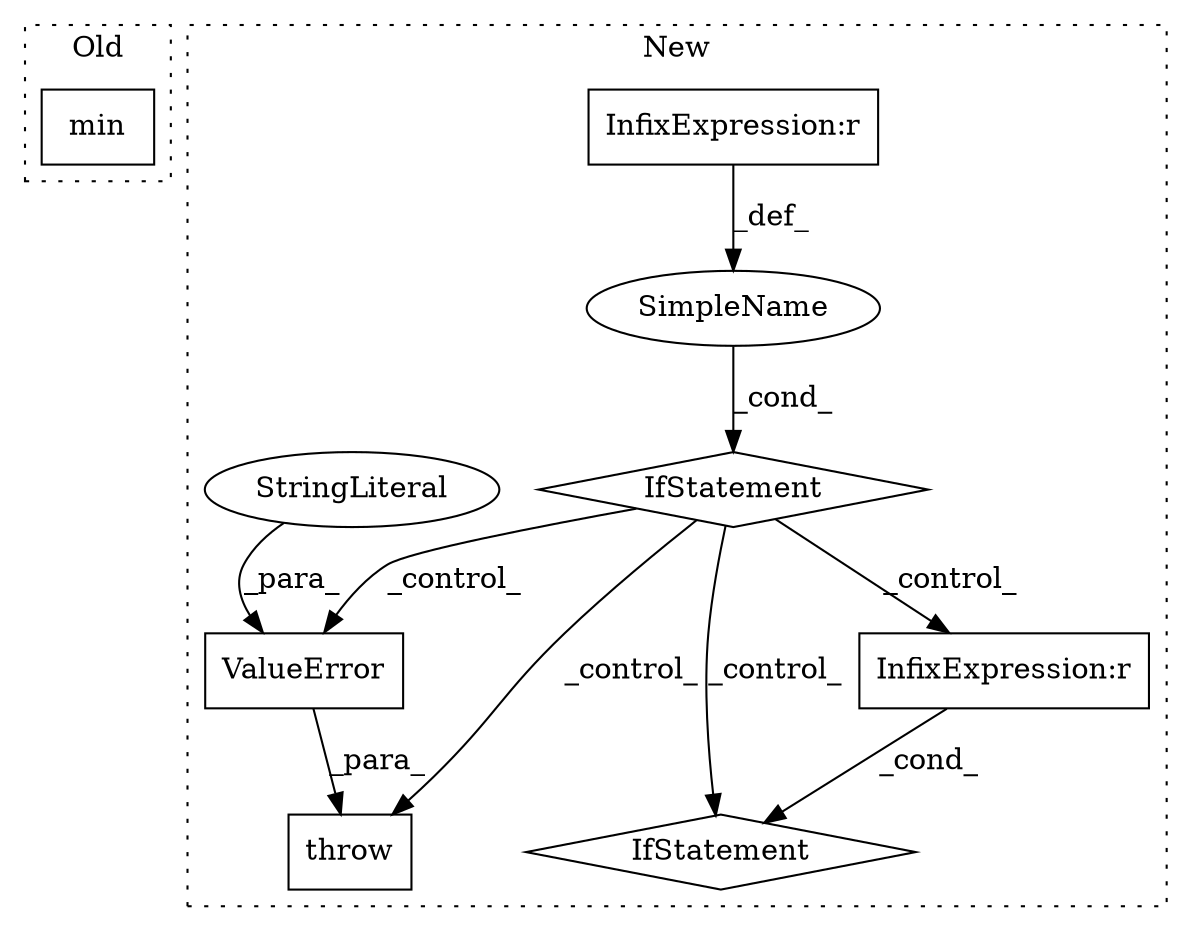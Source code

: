 digraph G {
subgraph cluster0 {
1 [label="min" a="32" s="2254,2270" l="4,1" shape="box"];
label = "Old";
style="dotted";
}
subgraph cluster1 {
2 [label="throw" a="53" s="2323" l="6" shape="box"];
3 [label="IfStatement" a="25" s="2294,2313" l="4,2" shape="diamond"];
4 [label="SimpleName" a="42" s="" l="" shape="ellipse"];
5 [label="InfixExpression:r" a="27" s="2300" l="4" shape="box"];
6 [label="ValueError" a="32" s="2329,2397" l="11,1" shape="box"];
7 [label="StringLiteral" a="45" s="2340" l="57" shape="ellipse"];
8 [label="IfStatement" a="25" s="2538,2559" l="4,2" shape="diamond"];
9 [label="InfixExpression:r" a="27" s="2551" l="4" shape="box"];
label = "New";
style="dotted";
}
3 -> 8 [label="_control_"];
3 -> 2 [label="_control_"];
3 -> 9 [label="_control_"];
3 -> 6 [label="_control_"];
4 -> 3 [label="_cond_"];
5 -> 4 [label="_def_"];
6 -> 2 [label="_para_"];
7 -> 6 [label="_para_"];
9 -> 8 [label="_cond_"];
}